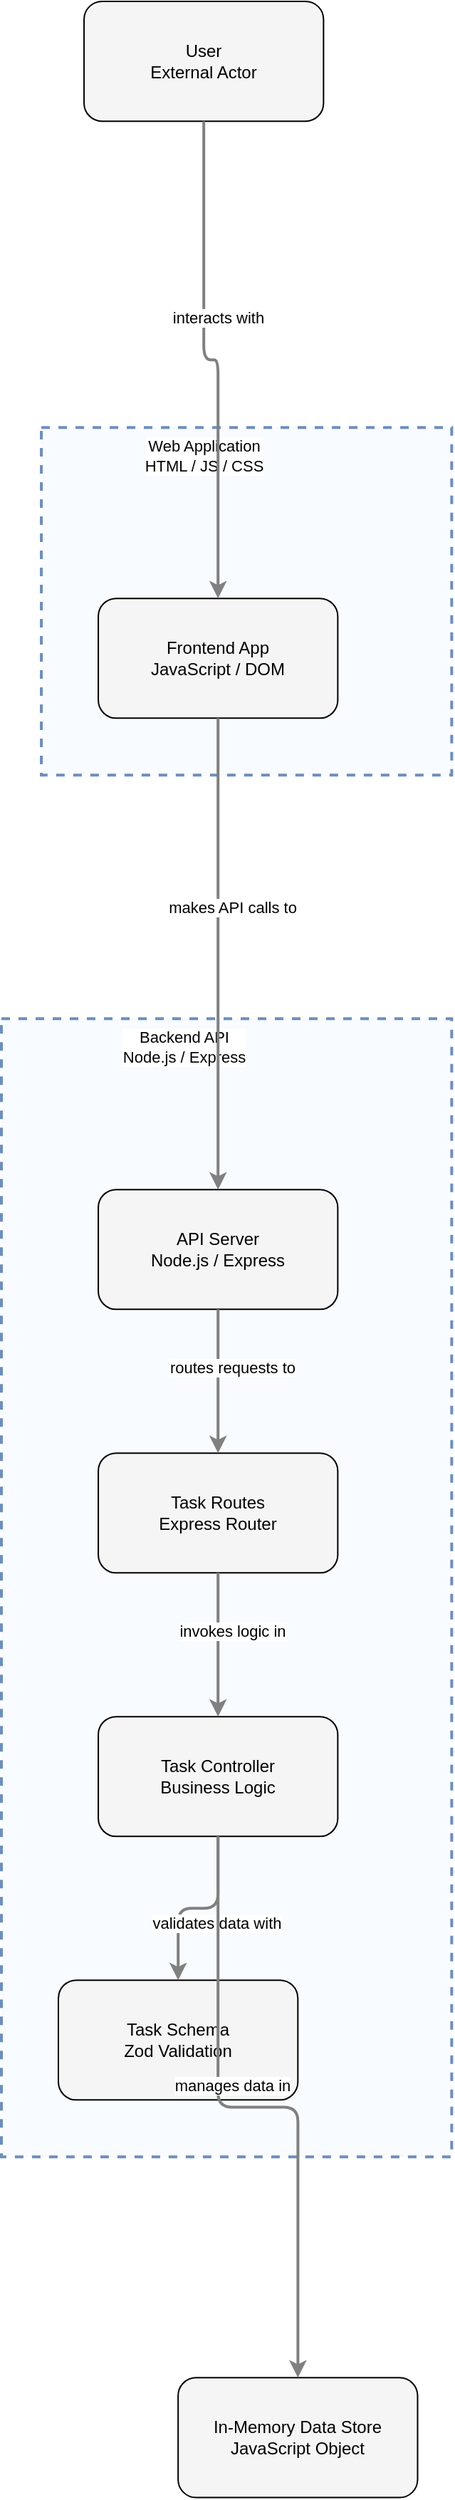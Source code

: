 <?xml version="1.0" encoding="UTF-8"?>
      <mxfile version="14.6.5" type="device">
        <diagram id="codeviz-diagram" name="System Diagram">
          <mxGraphModel dx="1000" dy="1000" grid="1" gridSize="10" guides="1" tooltips="1" connect="1" arrows="1" fold="1" page="1" pageScale="1" pageWidth="1169" pageHeight="827" math="0" shadow="0">
            <root>
              <mxCell id="0"/>
              <mxCell id="1" parent="0"/>
              <mxCell id="476" value="" style="html=1;whiteSpace=wrap;container=1;fillColor=#dae8fc;strokeColor=#6c8ebf;dashed=1;fillOpacity=20;strokeWidth=2;containerType=none;recursiveResize=0;movable=1;resizable=1;autosize=0;dropTarget=0" vertex="1" parent="1">
                <mxGeometry x="22" y="726.079" width="316.184" height="799.079" as="geometry"/>
              </mxCell>
              <mxCell id="476_label" value="Backend API&lt;br&gt;Node.js / Express" style="edgeLabel;html=1;align=center;verticalAlign=middle;resizable=0;labelBackgroundColor=white;spacing=5" vertex="1" parent="1">
                <mxGeometry x="30" y="734.079" width="240.184" height="24" as="geometry"/>
              </mxCell>
<mxCell id="477" value="" style="html=1;whiteSpace=wrap;container=1;fillColor=#dae8fc;strokeColor=#6c8ebf;dashed=1;fillOpacity=20;strokeWidth=2;containerType=none;recursiveResize=0;movable=1;resizable=1;autosize=0;dropTarget=0" vertex="1" parent="1">
                <mxGeometry x="50.026" y="311.079" width="288.158" height="244.079" as="geometry"/>
              </mxCell>
              <mxCell id="477_label" value="Web Application&lt;br&gt;HTML / JS / CSS" style="edgeLabel;html=1;align=center;verticalAlign=middle;resizable=0;labelBackgroundColor=white;spacing=5" vertex="1" parent="1">
                <mxGeometry x="58.026" y="319.079" width="212.158" height="24" as="geometry"/>
              </mxCell>
              <mxCell id="478" value="User&lt;br&gt;External Actor" style="rounded=1;whiteSpace=wrap;html=1;fillColor=#f5f5f5" vertex="1" parent="1">
                    <mxGeometry x="80.026" y="12" width="168.158" height="84.079" as="geometry"/>
                  </mxCell>
<mxCell id="484" value="In-Memory Data Store&lt;br&gt;JavaScript Object" style="rounded=1;whiteSpace=wrap;html=1;fillColor=#f5f5f5" vertex="1" parent="1">
                    <mxGeometry x="146.079" y="1680.158" width="168.158" height="84.079" as="geometry"/>
                  </mxCell>
<mxCell id="479" value="Frontend App&lt;br&gt;JavaScript / DOM" style="rounded=1;whiteSpace=wrap;html=1;fillColor=#f5f5f5" vertex="1" parent="477">
                    <mxGeometry x="40" y="120" width="168.158" height="84.079" as="geometry"/>
                  </mxCell>
<mxCell id="480" value="API Server&lt;br&gt;Node.js / Express" style="rounded=1;whiteSpace=wrap;html=1;fillColor=#f5f5f5" vertex="1" parent="476">
                    <mxGeometry x="68.026" y="120" width="168.158" height="84.079" as="geometry"/>
                  </mxCell>
<mxCell id="481" value="Task Routes&lt;br&gt;Express Router" style="rounded=1;whiteSpace=wrap;html=1;fillColor=#f5f5f5" vertex="1" parent="476">
                    <mxGeometry x="68.026" y="305" width="168.158" height="84.079" as="geometry"/>
                  </mxCell>
<mxCell id="482" value="Task Controller&lt;br&gt;Business Logic" style="rounded=1;whiteSpace=wrap;html=1;fillColor=#f5f5f5" vertex="1" parent="476">
                    <mxGeometry x="68.026" y="490" width="168.158" height="84.079" as="geometry"/>
                  </mxCell>
<mxCell id="483" value="Task Schema&lt;br&gt;Zod Validation" style="rounded=1;whiteSpace=wrap;html=1;fillColor=#f5f5f5" vertex="1" parent="476">
                    <mxGeometry x="40" y="675" width="168.158" height="84.079" as="geometry"/>
                  </mxCell>
              <mxCell id="edge-72" style="edgeStyle=orthogonalEdgeStyle;rounded=1;orthogonalLoop=1;jettySize=auto;html=1;strokeColor=#808080;strokeWidth=2;jumpStyle=arc;jumpSize=10;spacing=15;labelBackgroundColor=white;labelBorderColor=none" edge="1" parent="1" source="478" target="479">
                  <mxGeometry relative="1" as="geometry"/>
                </mxCell>
                <mxCell id="edge-72_label" value="interacts with" style="edgeLabel;html=1;align=center;verticalAlign=middle;resizable=0;points=[];" vertex="1" connectable="0" parent="edge-72">
                  <mxGeometry x="-0.2" y="10" relative="1" as="geometry">
                    <mxPoint as="offset"/>
                  </mxGeometry>
                </mxCell>
<mxCell id="edge-73" style="edgeStyle=orthogonalEdgeStyle;rounded=1;orthogonalLoop=1;jettySize=auto;html=1;strokeColor=#808080;strokeWidth=2;jumpStyle=arc;jumpSize=10;spacing=15;labelBackgroundColor=white;labelBorderColor=none" edge="1" parent="1" source="479" target="480">
                  <mxGeometry relative="1" as="geometry"/>
                </mxCell>
                <mxCell id="edge-73_label" value="makes API calls to" style="edgeLabel;html=1;align=center;verticalAlign=middle;resizable=0;points=[];" vertex="1" connectable="0" parent="edge-73">
                  <mxGeometry x="-0.2" y="10" relative="1" as="geometry">
                    <mxPoint as="offset"/>
                  </mxGeometry>
                </mxCell>
<mxCell id="edge-74" style="edgeStyle=orthogonalEdgeStyle;rounded=1;orthogonalLoop=1;jettySize=auto;html=1;strokeColor=#808080;strokeWidth=2;jumpStyle=arc;jumpSize=10;spacing=15;labelBackgroundColor=white;labelBorderColor=none" edge="1" parent="1" source="480" target="481">
                  <mxGeometry relative="1" as="geometry"/>
                </mxCell>
                <mxCell id="edge-74_label" value="routes requests to" style="edgeLabel;html=1;align=center;verticalAlign=middle;resizable=0;points=[];" vertex="1" connectable="0" parent="edge-74">
                  <mxGeometry x="-0.2" y="10" relative="1" as="geometry">
                    <mxPoint as="offset"/>
                  </mxGeometry>
                </mxCell>
<mxCell id="edge-75" style="edgeStyle=orthogonalEdgeStyle;rounded=1;orthogonalLoop=1;jettySize=auto;html=1;strokeColor=#808080;strokeWidth=2;jumpStyle=arc;jumpSize=10;spacing=15;labelBackgroundColor=white;labelBorderColor=none" edge="1" parent="1" source="481" target="482">
                  <mxGeometry relative="1" as="geometry"/>
                </mxCell>
                <mxCell id="edge-75_label" value="invokes logic in" style="edgeLabel;html=1;align=center;verticalAlign=middle;resizable=0;points=[];" vertex="1" connectable="0" parent="edge-75">
                  <mxGeometry x="-0.2" y="10" relative="1" as="geometry">
                    <mxPoint as="offset"/>
                  </mxGeometry>
                </mxCell>
<mxCell id="edge-76" style="edgeStyle=orthogonalEdgeStyle;rounded=1;orthogonalLoop=1;jettySize=auto;html=1;strokeColor=#808080;strokeWidth=2;jumpStyle=arc;jumpSize=10;spacing=15;labelBackgroundColor=white;labelBorderColor=none" edge="1" parent="1" source="482" target="483">
                  <mxGeometry relative="1" as="geometry"/>
                </mxCell>
                <mxCell id="edge-76_label" value="validates data with" style="edgeLabel;html=1;align=center;verticalAlign=middle;resizable=0;points=[];" vertex="1" connectable="0" parent="edge-76">
                  <mxGeometry x="-0.2" y="10" relative="1" as="geometry">
                    <mxPoint as="offset"/>
                  </mxGeometry>
                </mxCell>
<mxCell id="edge-77" style="edgeStyle=orthogonalEdgeStyle;rounded=1;orthogonalLoop=1;jettySize=auto;html=1;strokeColor=#808080;strokeWidth=2;jumpStyle=arc;jumpSize=10;spacing=15;labelBackgroundColor=white;labelBorderColor=none" edge="1" parent="1" source="482" target="484">
                  <mxGeometry relative="1" as="geometry"/>
                </mxCell>
                <mxCell id="edge-77_label" value="manages data in" style="edgeLabel;html=1;align=center;verticalAlign=middle;resizable=0;points=[];" vertex="1" connectable="0" parent="edge-77">
                  <mxGeometry x="-0.2" y="10" relative="1" as="geometry">
                    <mxPoint as="offset"/>
                  </mxGeometry>
                </mxCell>
            </root>
          </mxGraphModel>
        </diagram>
      </mxfile>